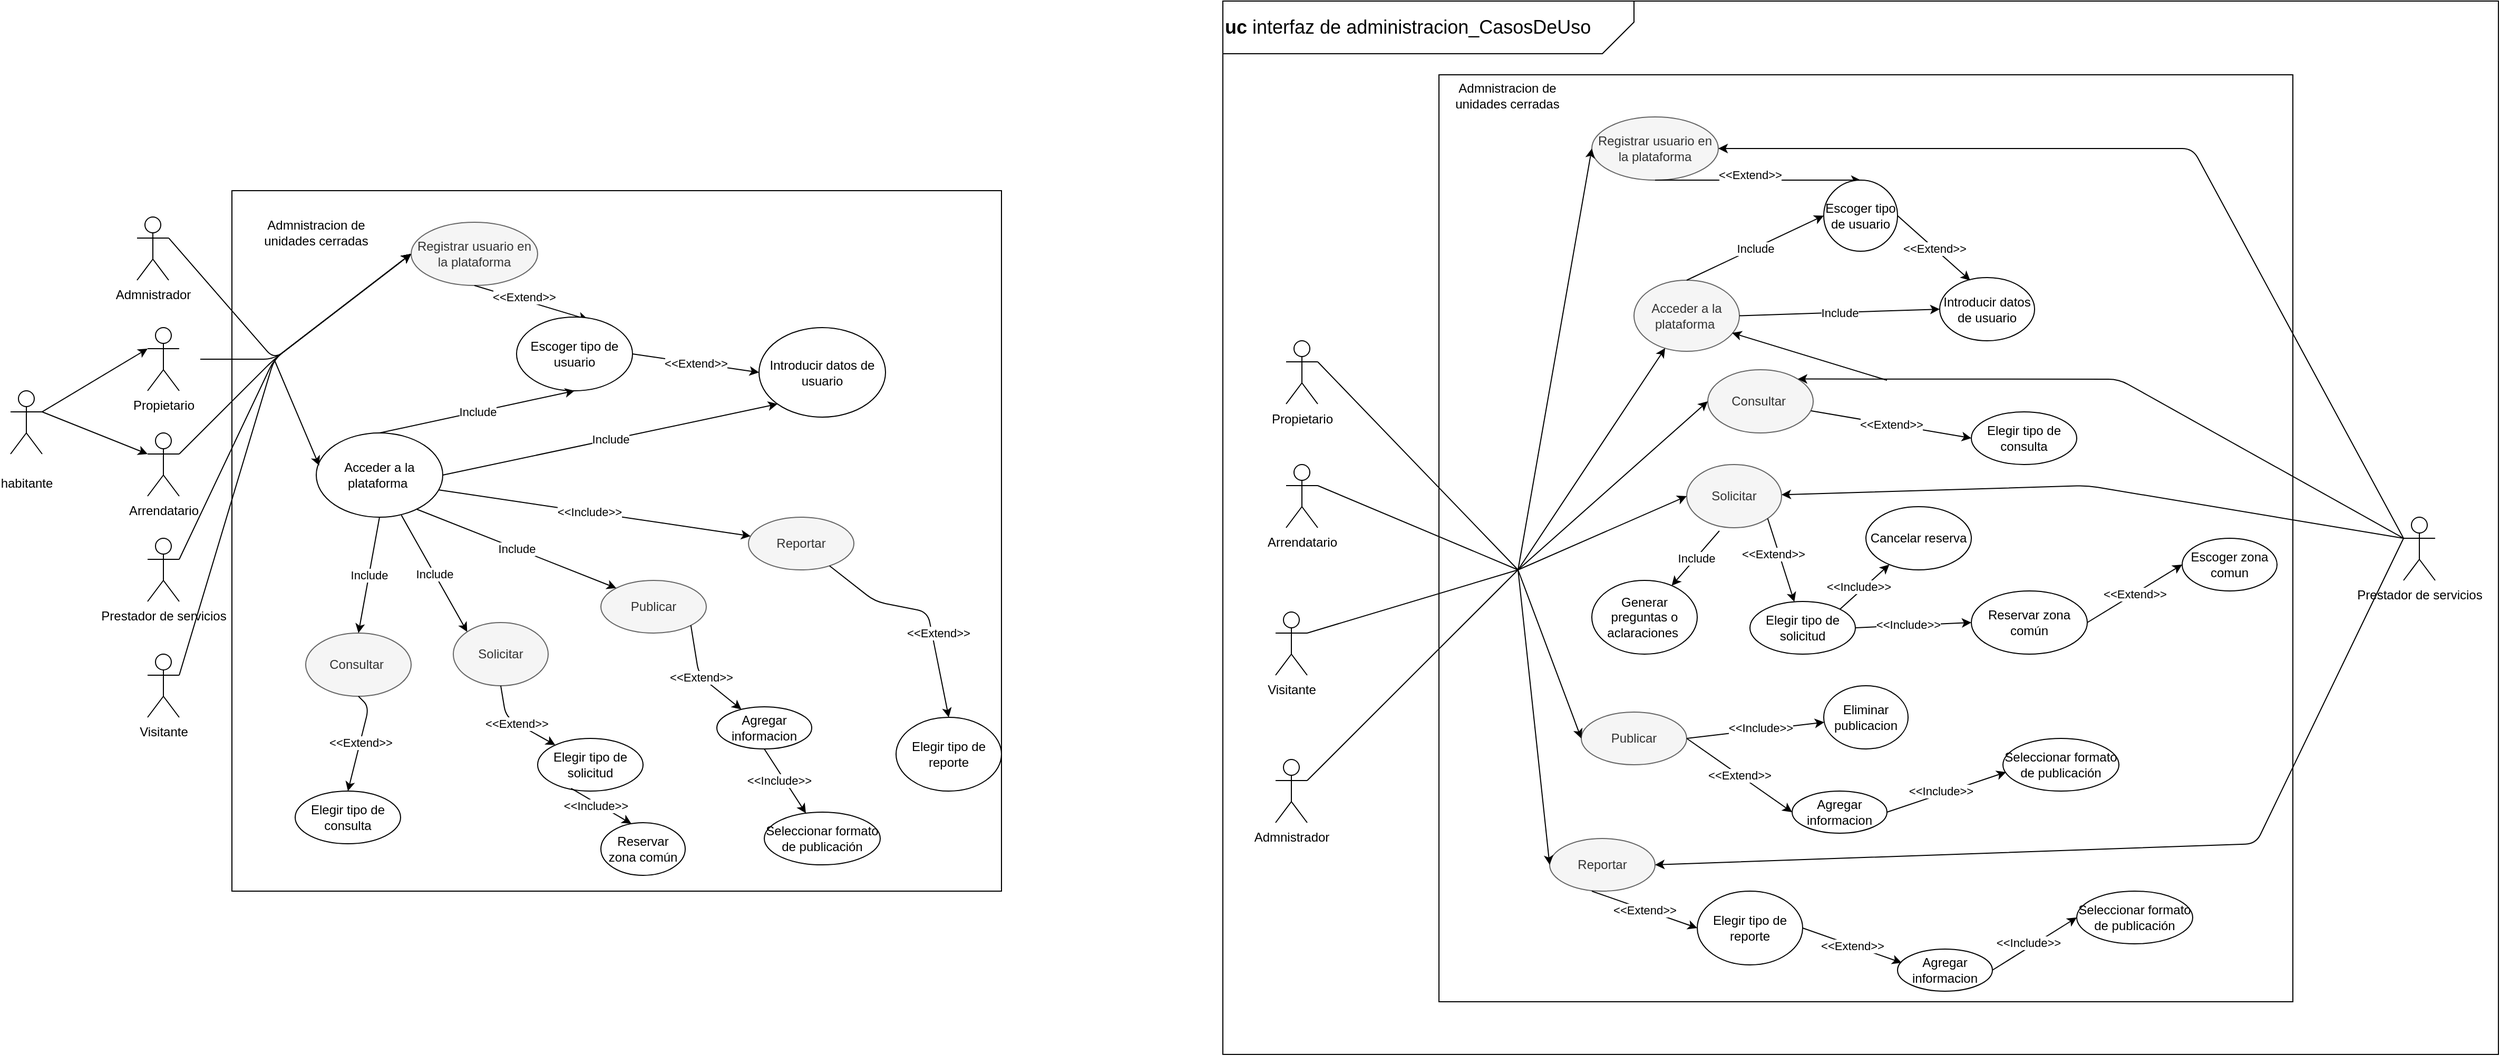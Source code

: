<mxfile version="13.6.6" type="github">
  <diagram id="JqKcGQJoDCqcwupZXbkY" name="Page-1">
    <mxGraphModel dx="2249" dy="1997" grid="1" gridSize="10" guides="1" tooltips="1" connect="1" arrows="1" fold="1" page="1" pageScale="1" pageWidth="827" pageHeight="1169" math="0" shadow="0">
      <root>
        <mxCell id="0" />
        <mxCell id="1" parent="0" />
        <mxCell id="0xDbNC47fGg1-5seRC9q-161" value="" style="rounded=0;whiteSpace=wrap;html=1;" vertex="1" parent="1">
          <mxGeometry x="1130" y="-300" width="1210" height="1000" as="geometry" />
        </mxCell>
        <mxCell id="DWUB2Uf6saMLc5BY2L6b-1" value="Admnistrador" style="shape=umlActor;verticalLabelPosition=bottom;verticalAlign=top;html=1;outlineConnect=0;" parent="1" vertex="1">
          <mxGeometry x="100" y="-95" width="30" height="60" as="geometry" />
        </mxCell>
        <mxCell id="DWUB2Uf6saMLc5BY2L6b-2" value="Propietario" style="shape=umlActor;verticalLabelPosition=bottom;verticalAlign=top;html=1;outlineConnect=0;" parent="1" vertex="1">
          <mxGeometry x="110" y="10" width="30" height="60" as="geometry" />
        </mxCell>
        <mxCell id="DWUB2Uf6saMLc5BY2L6b-3" value="Arrendatario" style="shape=umlActor;verticalLabelPosition=bottom;verticalAlign=top;html=1;outlineConnect=0;" parent="1" vertex="1">
          <mxGeometry x="110" y="110" width="30" height="60" as="geometry" />
        </mxCell>
        <mxCell id="DWUB2Uf6saMLc5BY2L6b-4" value="Prestador de servicios" style="shape=umlActor;verticalLabelPosition=bottom;verticalAlign=top;html=1;outlineConnect=0;" parent="1" vertex="1">
          <mxGeometry x="110" y="210" width="30" height="60" as="geometry" />
        </mxCell>
        <mxCell id="DWUB2Uf6saMLc5BY2L6b-7" value="Visitante" style="shape=umlActor;verticalLabelPosition=bottom;verticalAlign=top;html=1;outlineConnect=0;" parent="1" vertex="1">
          <mxGeometry x="110" y="320" width="30" height="60" as="geometry" />
        </mxCell>
        <mxCell id="DWUB2Uf6saMLc5BY2L6b-8" value="" style="rounded=0;whiteSpace=wrap;html=1;" parent="1" vertex="1">
          <mxGeometry x="190" y="-120" width="730" height="665" as="geometry" />
        </mxCell>
        <mxCell id="DWUB2Uf6saMLc5BY2L6b-9" value="Admnistracion de unidades cerradas" style="text;html=1;strokeColor=none;fillColor=none;align=center;verticalAlign=middle;whiteSpace=wrap;rounded=0;" parent="1" vertex="1">
          <mxGeometry x="200" y="-90" width="140" height="20" as="geometry" />
        </mxCell>
        <mxCell id="DWUB2Uf6saMLc5BY2L6b-14" value="Registrar usuario en la plataforma" style="ellipse;whiteSpace=wrap;html=1;fillColor=#f5f5f5;strokeColor=#666666;fontColor=#333333;" parent="1" vertex="1">
          <mxGeometry x="360" y="-90" width="120" height="60" as="geometry" />
        </mxCell>
        <mxCell id="DWUB2Uf6saMLc5BY2L6b-17" value="" style="endArrow=classic;html=1;exitX=1;exitY=0.333;exitDx=0;exitDy=0;exitPerimeter=0;entryX=0;entryY=0.5;entryDx=0;entryDy=0;" parent="1" source="DWUB2Uf6saMLc5BY2L6b-3" target="DWUB2Uf6saMLc5BY2L6b-14" edge="1">
          <mxGeometry width="50" height="50" relative="1" as="geometry">
            <mxPoint x="500" y="160" as="sourcePoint" />
            <mxPoint x="380" y="30" as="targetPoint" />
            <Array as="points">
              <mxPoint x="230" y="40" />
            </Array>
          </mxGeometry>
        </mxCell>
        <mxCell id="DWUB2Uf6saMLc5BY2L6b-18" value="" style="endArrow=classic;html=1;exitX=1;exitY=0.333;exitDx=0;exitDy=0;exitPerimeter=0;entryX=0;entryY=0.5;entryDx=0;entryDy=0;" parent="1" source="DWUB2Uf6saMLc5BY2L6b-4" target="DWUB2Uf6saMLc5BY2L6b-14" edge="1">
          <mxGeometry width="50" height="50" relative="1" as="geometry">
            <mxPoint x="490" y="190.0" as="sourcePoint" />
            <mxPoint x="400" y="40" as="targetPoint" />
            <Array as="points">
              <mxPoint x="230" y="40" />
            </Array>
          </mxGeometry>
        </mxCell>
        <mxCell id="DWUB2Uf6saMLc5BY2L6b-19" value="" style="endArrow=classic;html=1;exitX=1;exitY=0.333;exitDx=0;exitDy=0;exitPerimeter=0;entryX=0;entryY=0.5;entryDx=0;entryDy=0;" parent="1" source="DWUB2Uf6saMLc5BY2L6b-7" target="DWUB2Uf6saMLc5BY2L6b-14" edge="1">
          <mxGeometry width="50" height="50" relative="1" as="geometry">
            <mxPoint x="500" y="200.0" as="sourcePoint" />
            <mxPoint x="550" y="150.0" as="targetPoint" />
            <Array as="points">
              <mxPoint x="230" y="40" />
            </Array>
          </mxGeometry>
        </mxCell>
        <mxCell id="DWUB2Uf6saMLc5BY2L6b-20" value="" style="endArrow=classic;html=1;exitX=1;exitY=0.333;exitDx=0;exitDy=0;exitPerimeter=0;entryX=0;entryY=0.5;entryDx=0;entryDy=0;" parent="1" source="DWUB2Uf6saMLc5BY2L6b-1" target="DWUB2Uf6saMLc5BY2L6b-14" edge="1">
          <mxGeometry width="50" height="50" relative="1" as="geometry">
            <mxPoint x="510" y="210.0" as="sourcePoint" />
            <mxPoint x="500" y="20" as="targetPoint" />
            <Array as="points">
              <mxPoint x="230" y="40" />
            </Array>
          </mxGeometry>
        </mxCell>
        <mxCell id="DWUB2Uf6saMLc5BY2L6b-21" value="" style="endArrow=classic;html=1;entryX=0;entryY=0.5;entryDx=0;entryDy=0;" parent="1" target="DWUB2Uf6saMLc5BY2L6b-14" edge="1">
          <mxGeometry width="50" height="50" relative="1" as="geometry">
            <mxPoint x="160" y="40" as="sourcePoint" />
            <mxPoint x="180" y="170" as="targetPoint" />
            <Array as="points">
              <mxPoint x="230" y="40" />
            </Array>
          </mxGeometry>
        </mxCell>
        <mxCell id="DWUB2Uf6saMLc5BY2L6b-24" value="Consultar&amp;nbsp;" style="ellipse;whiteSpace=wrap;html=1;fillColor=#f5f5f5;strokeColor=#666666;fontColor=#333333;" parent="1" vertex="1">
          <mxGeometry x="260" y="300" width="100" height="60" as="geometry" />
        </mxCell>
        <mxCell id="DWUB2Uf6saMLc5BY2L6b-25" value="Solicitar" style="ellipse;whiteSpace=wrap;html=1;fillColor=#f5f5f5;strokeColor=#666666;fontColor=#333333;" parent="1" vertex="1">
          <mxGeometry x="400" y="290" width="90" height="60" as="geometry" />
        </mxCell>
        <mxCell id="DWUB2Uf6saMLc5BY2L6b-26" value="&lt;br&gt;habitante" style="shape=umlActor;verticalLabelPosition=bottom;verticalAlign=top;html=1;outlineConnect=0;" parent="1" vertex="1">
          <mxGeometry x="-20" y="70" width="30" height="60" as="geometry" />
        </mxCell>
        <mxCell id="DWUB2Uf6saMLc5BY2L6b-27" value="" style="endArrow=classic;html=1;exitX=1;exitY=0.333;exitDx=0;exitDy=0;exitPerimeter=0;entryX=0;entryY=0.333;entryDx=0;entryDy=0;entryPerimeter=0;" parent="1" source="DWUB2Uf6saMLc5BY2L6b-26" target="DWUB2Uf6saMLc5BY2L6b-2" edge="1">
          <mxGeometry width="50" height="50" relative="1" as="geometry">
            <mxPoint x="450" y="350" as="sourcePoint" />
            <mxPoint x="500" y="300" as="targetPoint" />
          </mxGeometry>
        </mxCell>
        <mxCell id="DWUB2Uf6saMLc5BY2L6b-28" value="" style="endArrow=classic;html=1;exitX=1;exitY=0.333;exitDx=0;exitDy=0;exitPerimeter=0;entryX=0;entryY=0.333;entryDx=0;entryDy=0;entryPerimeter=0;" parent="1" source="DWUB2Uf6saMLc5BY2L6b-26" target="DWUB2Uf6saMLc5BY2L6b-3" edge="1">
          <mxGeometry width="50" height="50" relative="1" as="geometry">
            <mxPoint x="450" y="350" as="sourcePoint" />
            <mxPoint x="500" y="300" as="targetPoint" />
          </mxGeometry>
        </mxCell>
        <mxCell id="DWUB2Uf6saMLc5BY2L6b-29" value="" style="endArrow=classic;html=1;exitX=0.5;exitY=1;exitDx=0;exitDy=0;entryX=0.617;entryY=0.034;entryDx=0;entryDy=0;entryPerimeter=0;" parent="1" source="DWUB2Uf6saMLc5BY2L6b-14" target="DWUB2Uf6saMLc5BY2L6b-31" edge="1">
          <mxGeometry relative="1" as="geometry">
            <mxPoint x="400.004" y="40.453" as="sourcePoint" />
            <mxPoint x="368" y="90" as="targetPoint" />
            <Array as="points" />
          </mxGeometry>
        </mxCell>
        <mxCell id="DWUB2Uf6saMLc5BY2L6b-30" value="&amp;lt;&amp;lt;Extend&amp;gt;&amp;gt;" style="edgeLabel;resizable=0;html=1;align=center;verticalAlign=middle;" parent="DWUB2Uf6saMLc5BY2L6b-29" connectable="0" vertex="1">
          <mxGeometry relative="1" as="geometry">
            <mxPoint x="-7.49" y="-5.7" as="offset" />
          </mxGeometry>
        </mxCell>
        <mxCell id="DWUB2Uf6saMLc5BY2L6b-31" value="Escoger tipo de usuario" style="ellipse;whiteSpace=wrap;html=1;" parent="1" vertex="1">
          <mxGeometry x="460" width="110" height="70" as="geometry" />
        </mxCell>
        <mxCell id="DWUB2Uf6saMLc5BY2L6b-32" value="Introducir datos de usuario" style="ellipse;whiteSpace=wrap;html=1;" parent="1" vertex="1">
          <mxGeometry x="690" y="10" width="120" height="85" as="geometry" />
        </mxCell>
        <mxCell id="DWUB2Uf6saMLc5BY2L6b-33" value="" style="endArrow=classic;html=1;exitX=1;exitY=0.5;exitDx=0;exitDy=0;entryX=0;entryY=0.5;entryDx=0;entryDy=0;" parent="1" source="DWUB2Uf6saMLc5BY2L6b-31" target="DWUB2Uf6saMLc5BY2L6b-32" edge="1">
          <mxGeometry relative="1" as="geometry">
            <mxPoint x="300" y="170" as="sourcePoint" />
            <mxPoint x="400" y="170" as="targetPoint" />
            <Array as="points" />
          </mxGeometry>
        </mxCell>
        <mxCell id="DWUB2Uf6saMLc5BY2L6b-34" value="&amp;lt;&amp;lt;Extend&amp;gt;&amp;gt;" style="edgeLabel;resizable=0;html=1;align=center;verticalAlign=middle;" parent="DWUB2Uf6saMLc5BY2L6b-33" connectable="0" vertex="1">
          <mxGeometry relative="1" as="geometry" />
        </mxCell>
        <mxCell id="DWUB2Uf6saMLc5BY2L6b-35" value="Acceder a la plataforma&amp;nbsp;" style="ellipse;whiteSpace=wrap;html=1;" parent="1" vertex="1">
          <mxGeometry x="270" y="110" width="120" height="80" as="geometry" />
        </mxCell>
        <mxCell id="DWUB2Uf6saMLc5BY2L6b-36" value="" style="endArrow=classic;html=1;exitX=1;exitY=0.5;exitDx=0;exitDy=0;entryX=0;entryY=1;entryDx=0;entryDy=0;" parent="1" source="DWUB2Uf6saMLc5BY2L6b-35" target="DWUB2Uf6saMLc5BY2L6b-32" edge="1">
          <mxGeometry relative="1" as="geometry">
            <mxPoint x="410.0" y="183.75" as="sourcePoint" />
            <mxPoint x="510.0" y="186.25" as="targetPoint" />
          </mxGeometry>
        </mxCell>
        <mxCell id="DWUB2Uf6saMLc5BY2L6b-37" value="Include" style="edgeLabel;resizable=0;html=1;align=center;verticalAlign=middle;" parent="DWUB2Uf6saMLc5BY2L6b-36" connectable="0" vertex="1">
          <mxGeometry relative="1" as="geometry" />
        </mxCell>
        <mxCell id="DWUB2Uf6saMLc5BY2L6b-38" value="Publicar" style="ellipse;whiteSpace=wrap;html=1;fillColor=#f5f5f5;strokeColor=#666666;fontColor=#333333;" parent="1" vertex="1">
          <mxGeometry x="540" y="250" width="100" height="50" as="geometry" />
        </mxCell>
        <mxCell id="DWUB2Uf6saMLc5BY2L6b-39" value="" style="endArrow=classic;html=1;entryX=0.023;entryY=0.387;entryDx=0;entryDy=0;entryPerimeter=0;" parent="1" target="DWUB2Uf6saMLc5BY2L6b-35" edge="1">
          <mxGeometry width="50" height="50" relative="1" as="geometry">
            <mxPoint x="230" y="40" as="sourcePoint" />
            <mxPoint x="440" y="190" as="targetPoint" />
          </mxGeometry>
        </mxCell>
        <mxCell id="DWUB2Uf6saMLc5BY2L6b-40" value="" style="endArrow=classic;html=1;exitX=0.5;exitY=1;exitDx=0;exitDy=0;entryX=0.5;entryY=0;entryDx=0;entryDy=0;" parent="1" source="DWUB2Uf6saMLc5BY2L6b-35" target="DWUB2Uf6saMLc5BY2L6b-24" edge="1">
          <mxGeometry relative="1" as="geometry">
            <mxPoint x="420.0" y="193.75" as="sourcePoint" />
            <mxPoint x="544.426" y="145.811" as="targetPoint" />
          </mxGeometry>
        </mxCell>
        <mxCell id="DWUB2Uf6saMLc5BY2L6b-41" value="Include" style="edgeLabel;resizable=0;html=1;align=center;verticalAlign=middle;" parent="DWUB2Uf6saMLc5BY2L6b-40" connectable="0" vertex="1">
          <mxGeometry relative="1" as="geometry" />
        </mxCell>
        <mxCell id="DWUB2Uf6saMLc5BY2L6b-43" value="" style="endArrow=classic;html=1;entryX=0;entryY=0;entryDx=0;entryDy=0;exitX=0.673;exitY=0.977;exitDx=0;exitDy=0;exitPerimeter=0;" parent="1" source="DWUB2Uf6saMLc5BY2L6b-35" target="DWUB2Uf6saMLc5BY2L6b-25" edge="1">
          <mxGeometry relative="1" as="geometry">
            <mxPoint x="360" y="210" as="sourcePoint" />
            <mxPoint x="544.426" y="145.811" as="targetPoint" />
          </mxGeometry>
        </mxCell>
        <mxCell id="DWUB2Uf6saMLc5BY2L6b-44" value="Include" style="edgeLabel;resizable=0;html=1;align=center;verticalAlign=middle;" parent="DWUB2Uf6saMLc5BY2L6b-43" connectable="0" vertex="1">
          <mxGeometry relative="1" as="geometry" />
        </mxCell>
        <mxCell id="DWUB2Uf6saMLc5BY2L6b-45" value="" style="endArrow=classic;html=1;exitX=0.796;exitY=0.906;exitDx=0;exitDy=0;entryX=0;entryY=0;entryDx=0;entryDy=0;exitPerimeter=0;" parent="1" source="DWUB2Uf6saMLc5BY2L6b-35" target="DWUB2Uf6saMLc5BY2L6b-38" edge="1">
          <mxGeometry relative="1" as="geometry">
            <mxPoint x="430.0" y="203.75" as="sourcePoint" />
            <mxPoint x="554.426" y="155.811" as="targetPoint" />
          </mxGeometry>
        </mxCell>
        <mxCell id="DWUB2Uf6saMLc5BY2L6b-46" value="Include" style="edgeLabel;resizable=0;html=1;align=center;verticalAlign=middle;" parent="DWUB2Uf6saMLc5BY2L6b-45" connectable="0" vertex="1">
          <mxGeometry relative="1" as="geometry" />
        </mxCell>
        <mxCell id="DWUB2Uf6saMLc5BY2L6b-47" value="Elegir tipo de consulta" style="ellipse;whiteSpace=wrap;html=1;" parent="1" vertex="1">
          <mxGeometry x="250" y="450" width="100" height="50" as="geometry" />
        </mxCell>
        <mxCell id="DWUB2Uf6saMLc5BY2L6b-48" value="" style="endArrow=classic;html=1;exitX=0.5;exitY=1;exitDx=0;exitDy=0;entryX=0.5;entryY=0;entryDx=0;entryDy=0;" parent="1" source="DWUB2Uf6saMLc5BY2L6b-24" target="DWUB2Uf6saMLc5BY2L6b-47" edge="1">
          <mxGeometry relative="1" as="geometry">
            <mxPoint x="410.0" y="125.0" as="sourcePoint" />
            <mxPoint x="530.0" y="130.0" as="targetPoint" />
            <Array as="points">
              <mxPoint x="320" y="370" />
            </Array>
          </mxGeometry>
        </mxCell>
        <mxCell id="DWUB2Uf6saMLc5BY2L6b-49" value="&amp;lt;&amp;lt;Extend&amp;gt;&amp;gt;" style="edgeLabel;resizable=0;html=1;align=center;verticalAlign=middle;" parent="DWUB2Uf6saMLc5BY2L6b-48" connectable="0" vertex="1">
          <mxGeometry relative="1" as="geometry" />
        </mxCell>
        <mxCell id="DWUB2Uf6saMLc5BY2L6b-50" value="" style="endArrow=classic;html=1;exitX=0.5;exitY=1;exitDx=0;exitDy=0;" parent="1" source="DWUB2Uf6saMLc5BY2L6b-25" target="DWUB2Uf6saMLc5BY2L6b-52" edge="1">
          <mxGeometry relative="1" as="geometry">
            <mxPoint x="330" y="360.0" as="sourcePoint" />
            <mxPoint x="313" y="411" as="targetPoint" />
            <Array as="points">
              <mxPoint x="450" y="380" />
            </Array>
          </mxGeometry>
        </mxCell>
        <mxCell id="DWUB2Uf6saMLc5BY2L6b-51" value="&amp;lt;&amp;lt;Extend&amp;gt;&amp;gt;" style="edgeLabel;resizable=0;html=1;align=center;verticalAlign=middle;" parent="DWUB2Uf6saMLc5BY2L6b-50" connectable="0" vertex="1">
          <mxGeometry relative="1" as="geometry" />
        </mxCell>
        <mxCell id="DWUB2Uf6saMLc5BY2L6b-52" value="&lt;span&gt;Elegir tipo de solicitud&lt;/span&gt;" style="ellipse;whiteSpace=wrap;html=1;" parent="1" vertex="1">
          <mxGeometry x="480" y="400" width="100" height="50" as="geometry" />
        </mxCell>
        <mxCell id="DWUB2Uf6saMLc5BY2L6b-53" value="" style="endArrow=classic;html=1;exitX=1;exitY=1;exitDx=0;exitDy=0;" parent="1" source="DWUB2Uf6saMLc5BY2L6b-38" target="DWUB2Uf6saMLc5BY2L6b-55" edge="1">
          <mxGeometry relative="1" as="geometry">
            <mxPoint x="470" y="360.0" as="sourcePoint" />
            <mxPoint x="453.713" y="430.069" as="targetPoint" />
            <Array as="points">
              <mxPoint x="633" y="340" />
            </Array>
          </mxGeometry>
        </mxCell>
        <mxCell id="DWUB2Uf6saMLc5BY2L6b-54" value="&amp;lt;&amp;lt;Extend&amp;gt;&amp;gt;" style="edgeLabel;resizable=0;html=1;align=center;verticalAlign=middle;" parent="DWUB2Uf6saMLc5BY2L6b-53" connectable="0" vertex="1">
          <mxGeometry relative="1" as="geometry" />
        </mxCell>
        <mxCell id="DWUB2Uf6saMLc5BY2L6b-55" value="Agregar informacion" style="ellipse;whiteSpace=wrap;html=1;" parent="1" vertex="1">
          <mxGeometry x="650" y="370" width="90" height="40" as="geometry" />
        </mxCell>
        <mxCell id="DWUB2Uf6saMLc5BY2L6b-56" value="" style="endArrow=classic;html=1;exitX=0.5;exitY=1;exitDx=0;exitDy=0;" parent="1" source="DWUB2Uf6saMLc5BY2L6b-55" target="DWUB2Uf6saMLc5BY2L6b-58" edge="1">
          <mxGeometry relative="1" as="geometry">
            <mxPoint x="397.56" y="215.3" as="sourcePoint" />
            <mxPoint x="610" y="510" as="targetPoint" />
          </mxGeometry>
        </mxCell>
        <mxCell id="DWUB2Uf6saMLc5BY2L6b-57" value="&amp;lt;&amp;lt;Include&amp;gt;&amp;gt;" style="edgeLabel;resizable=0;html=1;align=center;verticalAlign=middle;" parent="DWUB2Uf6saMLc5BY2L6b-56" connectable="0" vertex="1">
          <mxGeometry relative="1" as="geometry">
            <mxPoint x="-5.64" y="-0.88" as="offset" />
          </mxGeometry>
        </mxCell>
        <mxCell id="DWUB2Uf6saMLc5BY2L6b-58" value="Seleccionar formato de publicación" style="ellipse;whiteSpace=wrap;html=1;" parent="1" vertex="1">
          <mxGeometry x="695" y="470" width="110" height="50" as="geometry" />
        </mxCell>
        <mxCell id="DWUB2Uf6saMLc5BY2L6b-61" value="Consultar&amp;nbsp;" style="ellipse;whiteSpace=wrap;html=1;fillColor=#f5f5f5;strokeColor=#666666;fontColor=#333333;" parent="1" vertex="1">
          <mxGeometry x="1620" y="230" width="86" height="50" as="geometry" />
        </mxCell>
        <mxCell id="DWUB2Uf6saMLc5BY2L6b-63" value="Solicitar" style="ellipse;whiteSpace=wrap;html=1;fillColor=#f5f5f5;strokeColor=#666666;fontColor=#333333;" parent="1" vertex="1">
          <mxGeometry x="1620" y="300" width="86" height="50" as="geometry" />
        </mxCell>
        <mxCell id="DWUB2Uf6saMLc5BY2L6b-68" value="" style="endArrow=classic;html=1;exitX=0.5;exitY=0;exitDx=0;exitDy=0;entryX=0.5;entryY=1;entryDx=0;entryDy=0;" parent="1" source="DWUB2Uf6saMLc5BY2L6b-35" target="DWUB2Uf6saMLc5BY2L6b-31" edge="1">
          <mxGeometry relative="1" as="geometry">
            <mxPoint x="380" y="195" as="sourcePoint" />
            <mxPoint x="544.738" y="145.952" as="targetPoint" />
          </mxGeometry>
        </mxCell>
        <mxCell id="DWUB2Uf6saMLc5BY2L6b-69" value="Include" style="edgeLabel;resizable=0;html=1;align=center;verticalAlign=middle;" parent="DWUB2Uf6saMLc5BY2L6b-68" connectable="0" vertex="1">
          <mxGeometry relative="1" as="geometry" />
        </mxCell>
        <mxCell id="DWUB2Uf6saMLc5BY2L6b-74" value="Reservar zona común" style="ellipse;whiteSpace=wrap;html=1;" parent="1" vertex="1">
          <mxGeometry x="540" y="480" width="80" height="50" as="geometry" />
        </mxCell>
        <mxCell id="DWUB2Uf6saMLc5BY2L6b-75" value="" style="endArrow=classic;html=1;exitX=0.318;exitY=0.949;exitDx=0;exitDy=0;exitPerimeter=0;entryX=0.362;entryY=0.02;entryDx=0;entryDy=0;entryPerimeter=0;" parent="1" source="DWUB2Uf6saMLc5BY2L6b-52" target="DWUB2Uf6saMLc5BY2L6b-74" edge="1">
          <mxGeometry relative="1" as="geometry">
            <mxPoint x="635" y="380" as="sourcePoint" />
            <mxPoint x="664.636" y="450.448" as="targetPoint" />
          </mxGeometry>
        </mxCell>
        <mxCell id="DWUB2Uf6saMLc5BY2L6b-76" value="&amp;lt;&amp;lt;Include&amp;gt;&amp;gt;" style="edgeLabel;resizable=0;html=1;align=center;verticalAlign=middle;" parent="DWUB2Uf6saMLc5BY2L6b-75" connectable="0" vertex="1">
          <mxGeometry relative="1" as="geometry">
            <mxPoint x="-5.64" y="-0.88" as="offset" />
          </mxGeometry>
        </mxCell>
        <mxCell id="DWUB2Uf6saMLc5BY2L6b-77" value="Reportar" style="ellipse;whiteSpace=wrap;html=1;fillColor=#f5f5f5;strokeColor=#666666;fontColor=#333333;" parent="1" vertex="1">
          <mxGeometry x="680" y="190" width="100" height="50" as="geometry" />
        </mxCell>
        <mxCell id="DWUB2Uf6saMLc5BY2L6b-78" value="" style="endArrow=classic;html=1;exitX=0.971;exitY=0.677;exitDx=0;exitDy=0;exitPerimeter=0;" parent="1" source="DWUB2Uf6saMLc5BY2L6b-35" target="DWUB2Uf6saMLc5BY2L6b-77" edge="1">
          <mxGeometry relative="1" as="geometry">
            <mxPoint x="461.8" y="467.45" as="sourcePoint" />
            <mxPoint x="438.96" y="521.0" as="targetPoint" />
          </mxGeometry>
        </mxCell>
        <mxCell id="DWUB2Uf6saMLc5BY2L6b-79" value="&amp;lt;&amp;lt;Include&amp;gt;&amp;gt;" style="edgeLabel;resizable=0;html=1;align=center;verticalAlign=middle;" parent="DWUB2Uf6saMLc5BY2L6b-78" connectable="0" vertex="1">
          <mxGeometry relative="1" as="geometry">
            <mxPoint x="-5.64" y="-0.88" as="offset" />
          </mxGeometry>
        </mxCell>
        <mxCell id="DWUB2Uf6saMLc5BY2L6b-81" value="" style="endArrow=classic;html=1;entryX=0.5;entryY=0;entryDx=0;entryDy=0;" parent="1" source="DWUB2Uf6saMLc5BY2L6b-77" target="DWUB2Uf6saMLc5BY2L6b-83" edge="1">
          <mxGeometry relative="1" as="geometry">
            <mxPoint x="320" y="370" as="sourcePoint" />
            <mxPoint x="310" y="460" as="targetPoint" />
            <Array as="points">
              <mxPoint x="800" y="270" />
              <mxPoint x="850" y="280" />
            </Array>
          </mxGeometry>
        </mxCell>
        <mxCell id="DWUB2Uf6saMLc5BY2L6b-82" value="&amp;lt;&amp;lt;Extend&amp;gt;&amp;gt;" style="edgeLabel;resizable=0;html=1;align=center;verticalAlign=middle;" parent="DWUB2Uf6saMLc5BY2L6b-81" connectable="0" vertex="1">
          <mxGeometry relative="1" as="geometry">
            <mxPoint x="11.84" y="20.37" as="offset" />
          </mxGeometry>
        </mxCell>
        <mxCell id="DWUB2Uf6saMLc5BY2L6b-83" value="Elegir tipo de reporte" style="ellipse;whiteSpace=wrap;html=1;" parent="1" vertex="1">
          <mxGeometry x="820" y="380" width="100" height="70" as="geometry" />
        </mxCell>
        <mxCell id="0xDbNC47fGg1-5seRC9q-13" value="Admnistrador" style="shape=umlActor;verticalLabelPosition=bottom;verticalAlign=top;html=1;outlineConnect=0;" vertex="1" parent="1">
          <mxGeometry x="1180" y="420" width="30" height="60" as="geometry" />
        </mxCell>
        <mxCell id="0xDbNC47fGg1-5seRC9q-14" value="Propietario" style="shape=umlActor;verticalLabelPosition=bottom;verticalAlign=top;html=1;outlineConnect=0;" vertex="1" parent="1">
          <mxGeometry x="1190" y="22.5" width="30" height="60" as="geometry" />
        </mxCell>
        <mxCell id="0xDbNC47fGg1-5seRC9q-15" value="Arrendatario" style="shape=umlActor;verticalLabelPosition=bottom;verticalAlign=top;html=1;outlineConnect=0;" vertex="1" parent="1">
          <mxGeometry x="1190" y="140" width="30" height="60" as="geometry" />
        </mxCell>
        <mxCell id="0xDbNC47fGg1-5seRC9q-16" value="Prestador de servicios" style="shape=umlActor;verticalLabelPosition=bottom;verticalAlign=top;html=1;outlineConnect=0;" vertex="1" parent="1">
          <mxGeometry x="2250" y="190" width="30" height="60" as="geometry" />
        </mxCell>
        <mxCell id="0xDbNC47fGg1-5seRC9q-17" value="Visitante" style="shape=umlActor;verticalLabelPosition=bottom;verticalAlign=top;html=1;outlineConnect=0;" vertex="1" parent="1">
          <mxGeometry x="1180" y="280" width="30" height="60" as="geometry" />
        </mxCell>
        <mxCell id="0xDbNC47fGg1-5seRC9q-18" value="" style="rounded=0;whiteSpace=wrap;html=1;" vertex="1" parent="1">
          <mxGeometry x="1335" y="-230" width="810" height="880" as="geometry" />
        </mxCell>
        <mxCell id="0xDbNC47fGg1-5seRC9q-19" value="Admnistracion de unidades cerradas" style="text;html=1;strokeColor=none;fillColor=none;align=center;verticalAlign=middle;whiteSpace=wrap;rounded=0;" vertex="1" parent="1">
          <mxGeometry x="1330" y="-220" width="140" height="20" as="geometry" />
        </mxCell>
        <mxCell id="0xDbNC47fGg1-5seRC9q-20" value="Registrar usuario en la plataforma" style="ellipse;whiteSpace=wrap;html=1;fillColor=#f5f5f5;strokeColor=#666666;fontColor=#333333;" vertex="1" parent="1">
          <mxGeometry x="1480" y="-190" width="120" height="60" as="geometry" />
        </mxCell>
        <mxCell id="0xDbNC47fGg1-5seRC9q-26" value="Consultar&amp;nbsp;" style="ellipse;whiteSpace=wrap;html=1;fillColor=#f5f5f5;strokeColor=#666666;fontColor=#333333;" vertex="1" parent="1">
          <mxGeometry x="1590" y="50" width="100" height="60" as="geometry" />
        </mxCell>
        <mxCell id="0xDbNC47fGg1-5seRC9q-27" value="Solicitar" style="ellipse;whiteSpace=wrap;html=1;fillColor=#f5f5f5;strokeColor=#666666;fontColor=#333333;" vertex="1" parent="1">
          <mxGeometry x="1570" y="140" width="90" height="60" as="geometry" />
        </mxCell>
        <mxCell id="0xDbNC47fGg1-5seRC9q-31" value="" style="endArrow=classic;html=1;exitX=0.5;exitY=1;exitDx=0;exitDy=0;entryX=0.5;entryY=0;entryDx=0;entryDy=0;" edge="1" parent="1" source="0xDbNC47fGg1-5seRC9q-20" target="0xDbNC47fGg1-5seRC9q-33">
          <mxGeometry relative="1" as="geometry">
            <mxPoint x="1590.004" y="42.953" as="sourcePoint" />
            <mxPoint x="1558" y="92.5" as="targetPoint" />
            <Array as="points" />
          </mxGeometry>
        </mxCell>
        <mxCell id="0xDbNC47fGg1-5seRC9q-32" value="&amp;lt;&amp;lt;Extend&amp;gt;&amp;gt;" style="edgeLabel;resizable=0;html=1;align=center;verticalAlign=middle;" connectable="0" vertex="1" parent="0xDbNC47fGg1-5seRC9q-31">
          <mxGeometry relative="1" as="geometry">
            <mxPoint x="-7.49" y="-5.7" as="offset" />
          </mxGeometry>
        </mxCell>
        <mxCell id="0xDbNC47fGg1-5seRC9q-33" value="Escoger tipo de usuario" style="ellipse;whiteSpace=wrap;html=1;" vertex="1" parent="1">
          <mxGeometry x="1700" y="-130" width="70" height="67.5" as="geometry" />
        </mxCell>
        <mxCell id="0xDbNC47fGg1-5seRC9q-34" value="Introducir datos de usuario" style="ellipse;whiteSpace=wrap;html=1;" vertex="1" parent="1">
          <mxGeometry x="1810" y="-37.5" width="90" height="60" as="geometry" />
        </mxCell>
        <mxCell id="0xDbNC47fGg1-5seRC9q-35" value="" style="endArrow=classic;html=1;exitX=1;exitY=0.5;exitDx=0;exitDy=0;entryX=0.322;entryY=0.046;entryDx=0;entryDy=0;entryPerimeter=0;" edge="1" parent="1" source="0xDbNC47fGg1-5seRC9q-33" target="0xDbNC47fGg1-5seRC9q-34">
          <mxGeometry relative="1" as="geometry">
            <mxPoint x="1490" y="172.5" as="sourcePoint" />
            <mxPoint x="1590" y="172.5" as="targetPoint" />
            <Array as="points" />
          </mxGeometry>
        </mxCell>
        <mxCell id="0xDbNC47fGg1-5seRC9q-36" value="&amp;lt;&amp;lt;Extend&amp;gt;&amp;gt;" style="edgeLabel;resizable=0;html=1;align=center;verticalAlign=middle;" connectable="0" vertex="1" parent="0xDbNC47fGg1-5seRC9q-35">
          <mxGeometry relative="1" as="geometry" />
        </mxCell>
        <mxCell id="0xDbNC47fGg1-5seRC9q-37" value="Acceder a la plataforma&amp;nbsp;" style="ellipse;whiteSpace=wrap;html=1;fillColor=#f5f5f5;strokeColor=#666666;fontColor=#333333;" vertex="1" parent="1">
          <mxGeometry x="1520" y="-35" width="100" height="67.5" as="geometry" />
        </mxCell>
        <mxCell id="0xDbNC47fGg1-5seRC9q-40" value="Publicar" style="ellipse;whiteSpace=wrap;html=1;fillColor=#f5f5f5;strokeColor=#666666;fontColor=#333333;" vertex="1" parent="1">
          <mxGeometry x="1470" y="375" width="100" height="50" as="geometry" />
        </mxCell>
        <mxCell id="0xDbNC47fGg1-5seRC9q-60" value="" style="endArrow=classic;html=1;exitX=0.5;exitY=0;exitDx=0;exitDy=0;entryX=0;entryY=0.5;entryDx=0;entryDy=0;" edge="1" parent="1" source="0xDbNC47fGg1-5seRC9q-37" target="0xDbNC47fGg1-5seRC9q-33">
          <mxGeometry relative="1" as="geometry">
            <mxPoint x="1570" y="197.5" as="sourcePoint" />
            <mxPoint x="1734.738" y="148.452" as="targetPoint" />
          </mxGeometry>
        </mxCell>
        <mxCell id="0xDbNC47fGg1-5seRC9q-61" value="Include" style="edgeLabel;resizable=0;html=1;align=center;verticalAlign=middle;" connectable="0" vertex="1" parent="0xDbNC47fGg1-5seRC9q-60">
          <mxGeometry relative="1" as="geometry" />
        </mxCell>
        <mxCell id="0xDbNC47fGg1-5seRC9q-65" value="Reportar" style="ellipse;whiteSpace=wrap;html=1;fillColor=#f5f5f5;strokeColor=#666666;fontColor=#333333;" vertex="1" parent="1">
          <mxGeometry x="1440" y="495" width="100" height="50" as="geometry" />
        </mxCell>
        <mxCell id="0xDbNC47fGg1-5seRC9q-77" value="" style="endArrow=none;html=1;exitX=1;exitY=0.333;exitDx=0;exitDy=0;exitPerimeter=0;" edge="1" parent="1" source="0xDbNC47fGg1-5seRC9q-14">
          <mxGeometry width="50" height="50" relative="1" as="geometry">
            <mxPoint x="1600" y="250" as="sourcePoint" />
            <mxPoint x="1410" y="240" as="targetPoint" />
          </mxGeometry>
        </mxCell>
        <mxCell id="0xDbNC47fGg1-5seRC9q-78" value="" style="endArrow=none;html=1;exitX=1;exitY=0.333;exitDx=0;exitDy=0;exitPerimeter=0;" edge="1" parent="1" source="0xDbNC47fGg1-5seRC9q-15">
          <mxGeometry width="50" height="50" relative="1" as="geometry">
            <mxPoint x="1600" y="250" as="sourcePoint" />
            <mxPoint x="1410" y="240" as="targetPoint" />
          </mxGeometry>
        </mxCell>
        <mxCell id="0xDbNC47fGg1-5seRC9q-79" value="" style="endArrow=none;html=1;exitX=1;exitY=0.333;exitDx=0;exitDy=0;exitPerimeter=0;" edge="1" parent="1" source="0xDbNC47fGg1-5seRC9q-17">
          <mxGeometry width="50" height="50" relative="1" as="geometry">
            <mxPoint x="1600" y="250" as="sourcePoint" />
            <mxPoint x="1410" y="240" as="targetPoint" />
            <Array as="points" />
          </mxGeometry>
        </mxCell>
        <mxCell id="0xDbNC47fGg1-5seRC9q-80" value="" style="endArrow=classic;html=1;entryX=0;entryY=0.5;entryDx=0;entryDy=0;" edge="1" parent="1" target="0xDbNC47fGg1-5seRC9q-20">
          <mxGeometry width="50" height="50" relative="1" as="geometry">
            <mxPoint x="1410" y="240" as="sourcePoint" />
            <mxPoint x="1650" y="200" as="targetPoint" />
          </mxGeometry>
        </mxCell>
        <mxCell id="0xDbNC47fGg1-5seRC9q-81" value="" style="endArrow=classic;html=1;" edge="1" parent="1" target="0xDbNC47fGg1-5seRC9q-37">
          <mxGeometry width="50" height="50" relative="1" as="geometry">
            <mxPoint x="1410" y="240" as="sourcePoint" />
            <mxPoint x="1720" y="50" as="targetPoint" />
          </mxGeometry>
        </mxCell>
        <mxCell id="0xDbNC47fGg1-5seRC9q-98" value="" style="endArrow=classic;html=1;entryX=0;entryY=0.5;entryDx=0;entryDy=0;" edge="1" parent="1" target="0xDbNC47fGg1-5seRC9q-26">
          <mxGeometry width="50" height="50" relative="1" as="geometry">
            <mxPoint x="1410" y="240" as="sourcePoint" />
            <mxPoint x="1760" y="130" as="targetPoint" />
          </mxGeometry>
        </mxCell>
        <mxCell id="0xDbNC47fGg1-5seRC9q-99" value="" style="endArrow=classic;html=1;entryX=0;entryY=0.5;entryDx=0;entryDy=0;" edge="1" parent="1" target="0xDbNC47fGg1-5seRC9q-27">
          <mxGeometry width="50" height="50" relative="1" as="geometry">
            <mxPoint x="1410" y="240" as="sourcePoint" />
            <mxPoint x="1760" y="270" as="targetPoint" />
          </mxGeometry>
        </mxCell>
        <mxCell id="0xDbNC47fGg1-5seRC9q-100" value="" style="endArrow=classic;html=1;entryX=0;entryY=0.5;entryDx=0;entryDy=0;" edge="1" parent="1" target="0xDbNC47fGg1-5seRC9q-40">
          <mxGeometry width="50" height="50" relative="1" as="geometry">
            <mxPoint x="1410" y="240" as="sourcePoint" />
            <mxPoint x="1760" y="270" as="targetPoint" />
          </mxGeometry>
        </mxCell>
        <mxCell id="0xDbNC47fGg1-5seRC9q-101" value="" style="endArrow=classic;html=1;entryX=0;entryY=0.5;entryDx=0;entryDy=0;" edge="1" parent="1" target="0xDbNC47fGg1-5seRC9q-65">
          <mxGeometry width="50" height="50" relative="1" as="geometry">
            <mxPoint x="1410" y="240" as="sourcePoint" />
            <mxPoint x="1760" y="270" as="targetPoint" />
          </mxGeometry>
        </mxCell>
        <mxCell id="0xDbNC47fGg1-5seRC9q-102" value="" style="endArrow=classic;html=1;exitX=1;exitY=0.5;exitDx=0;exitDy=0;entryX=0;entryY=0.5;entryDx=0;entryDy=0;" edge="1" parent="1" source="0xDbNC47fGg1-5seRC9q-37" target="0xDbNC47fGg1-5seRC9q-34">
          <mxGeometry relative="1" as="geometry">
            <mxPoint x="340" y="120" as="sourcePoint" />
            <mxPoint x="525" y="80" as="targetPoint" />
          </mxGeometry>
        </mxCell>
        <mxCell id="0xDbNC47fGg1-5seRC9q-103" value="Include" style="edgeLabel;resizable=0;html=1;align=center;verticalAlign=middle;" connectable="0" vertex="1" parent="0xDbNC47fGg1-5seRC9q-102">
          <mxGeometry relative="1" as="geometry" />
        </mxCell>
        <mxCell id="0xDbNC47fGg1-5seRC9q-109" value="" style="endArrow=none;html=1;exitX=1;exitY=0.333;exitDx=0;exitDy=0;exitPerimeter=0;" edge="1" parent="1" source="0xDbNC47fGg1-5seRC9q-13">
          <mxGeometry width="50" height="50" relative="1" as="geometry">
            <mxPoint x="1670" y="290" as="sourcePoint" />
            <mxPoint x="1410" y="240" as="targetPoint" />
          </mxGeometry>
        </mxCell>
        <mxCell id="0xDbNC47fGg1-5seRC9q-110" value="" style="endArrow=classic;html=1;entryX=1;entryY=0.5;entryDx=0;entryDy=0;" edge="1" parent="1" target="0xDbNC47fGg1-5seRC9q-20">
          <mxGeometry width="50" height="50" relative="1" as="geometry">
            <mxPoint x="2250" y="210" as="sourcePoint" />
            <mxPoint x="1720" y="240" as="targetPoint" />
            <Array as="points">
              <mxPoint x="2050" y="-160" />
            </Array>
          </mxGeometry>
        </mxCell>
        <mxCell id="0xDbNC47fGg1-5seRC9q-112" value="" style="endArrow=classic;html=1;" edge="1" parent="1" target="0xDbNC47fGg1-5seRC9q-27">
          <mxGeometry width="50" height="50" relative="1" as="geometry">
            <mxPoint x="2250" y="210" as="sourcePoint" />
            <mxPoint x="1720" y="240" as="targetPoint" />
            <Array as="points">
              <mxPoint x="1950" y="160" />
            </Array>
          </mxGeometry>
        </mxCell>
        <mxCell id="0xDbNC47fGg1-5seRC9q-113" value="" style="endArrow=classic;html=1;exitX=0;exitY=0.333;exitDx=0;exitDy=0;exitPerimeter=0;entryX=1;entryY=0.5;entryDx=0;entryDy=0;" edge="1" parent="1" source="0xDbNC47fGg1-5seRC9q-16" target="0xDbNC47fGg1-5seRC9q-65">
          <mxGeometry width="50" height="50" relative="1" as="geometry">
            <mxPoint x="1670" y="290" as="sourcePoint" />
            <mxPoint x="1720" y="240" as="targetPoint" />
            <Array as="points">
              <mxPoint x="2110" y="500" />
            </Array>
          </mxGeometry>
        </mxCell>
        <mxCell id="0xDbNC47fGg1-5seRC9q-114" value="" style="endArrow=classic;html=1;entryX=1;entryY=0;entryDx=0;entryDy=0;" edge="1" parent="1" target="0xDbNC47fGg1-5seRC9q-26">
          <mxGeometry width="50" height="50" relative="1" as="geometry">
            <mxPoint x="2250" y="210" as="sourcePoint" />
            <mxPoint x="1630" y="90" as="targetPoint" />
            <Array as="points">
              <mxPoint x="1980" y="59" />
            </Array>
          </mxGeometry>
        </mxCell>
        <mxCell id="0xDbNC47fGg1-5seRC9q-115" value="Elegir tipo de consulta" style="ellipse;whiteSpace=wrap;html=1;" vertex="1" parent="1">
          <mxGeometry x="1840" y="90" width="100" height="50" as="geometry" />
        </mxCell>
        <mxCell id="0xDbNC47fGg1-5seRC9q-116" value="" style="endArrow=classic;html=1;exitX=0.98;exitY=0.65;exitDx=0;exitDy=0;entryX=0;entryY=0.5;entryDx=0;entryDy=0;exitPerimeter=0;" edge="1" parent="1" source="0xDbNC47fGg1-5seRC9q-26" target="0xDbNC47fGg1-5seRC9q-115">
          <mxGeometry relative="1" as="geometry">
            <mxPoint x="320" y="370" as="sourcePoint" />
            <mxPoint x="310" y="460" as="targetPoint" />
            <Array as="points" />
          </mxGeometry>
        </mxCell>
        <mxCell id="0xDbNC47fGg1-5seRC9q-117" value="&amp;lt;&amp;lt;Extend&amp;gt;&amp;gt;" style="edgeLabel;resizable=0;html=1;align=center;verticalAlign=middle;" connectable="0" vertex="1" parent="0xDbNC47fGg1-5seRC9q-116">
          <mxGeometry relative="1" as="geometry" />
        </mxCell>
        <mxCell id="0xDbNC47fGg1-5seRC9q-118" value="&lt;span&gt;Elegir tipo de solicitud&lt;/span&gt;" style="ellipse;whiteSpace=wrap;html=1;" vertex="1" parent="1">
          <mxGeometry x="1630" y="270" width="100" height="50" as="geometry" />
        </mxCell>
        <mxCell id="0xDbNC47fGg1-5seRC9q-119" value="" style="endArrow=classic;html=1;exitX=1;exitY=1;exitDx=0;exitDy=0;" edge="1" parent="1" source="0xDbNC47fGg1-5seRC9q-27" target="0xDbNC47fGg1-5seRC9q-118">
          <mxGeometry relative="1" as="geometry">
            <mxPoint x="430" y="-20" as="sourcePoint" />
            <mxPoint x="537.87" y="12.38" as="targetPoint" />
            <Array as="points" />
          </mxGeometry>
        </mxCell>
        <mxCell id="0xDbNC47fGg1-5seRC9q-120" value="&amp;lt;&amp;lt;Extend&amp;gt;&amp;gt;" style="edgeLabel;resizable=0;html=1;align=center;verticalAlign=middle;" connectable="0" vertex="1" parent="0xDbNC47fGg1-5seRC9q-119">
          <mxGeometry relative="1" as="geometry">
            <mxPoint x="-7.49" y="-5.7" as="offset" />
          </mxGeometry>
        </mxCell>
        <mxCell id="0xDbNC47fGg1-5seRC9q-121" value="Reservar zona común" style="ellipse;whiteSpace=wrap;html=1;" vertex="1" parent="1">
          <mxGeometry x="1840" y="260" width="110" height="60" as="geometry" />
        </mxCell>
        <mxCell id="0xDbNC47fGg1-5seRC9q-122" value="" style="endArrow=classic;html=1;exitX=1;exitY=0.5;exitDx=0;exitDy=0;entryX=0;entryY=0.5;entryDx=0;entryDy=0;" edge="1" parent="1" source="0xDbNC47fGg1-5seRC9q-118" target="0xDbNC47fGg1-5seRC9q-121">
          <mxGeometry relative="1" as="geometry">
            <mxPoint x="521.8" y="457.45" as="sourcePoint" />
            <mxPoint x="578.96" y="491" as="targetPoint" />
          </mxGeometry>
        </mxCell>
        <mxCell id="0xDbNC47fGg1-5seRC9q-123" value="&amp;lt;&amp;lt;Include&amp;gt;&amp;gt;" style="edgeLabel;resizable=0;html=1;align=center;verticalAlign=middle;" connectable="0" vertex="1" parent="0xDbNC47fGg1-5seRC9q-122">
          <mxGeometry relative="1" as="geometry">
            <mxPoint x="-5.64" y="-0.88" as="offset" />
          </mxGeometry>
        </mxCell>
        <mxCell id="0xDbNC47fGg1-5seRC9q-124" value="Agregar informacion" style="ellipse;whiteSpace=wrap;html=1;" vertex="1" parent="1">
          <mxGeometry x="1670" y="450" width="90" height="40" as="geometry" />
        </mxCell>
        <mxCell id="0xDbNC47fGg1-5seRC9q-125" value="" style="endArrow=classic;html=1;exitX=1;exitY=0.5;exitDx=0;exitDy=0;entryX=0;entryY=0.5;entryDx=0;entryDy=0;" edge="1" parent="1" source="0xDbNC47fGg1-5seRC9q-40" target="0xDbNC47fGg1-5seRC9q-124">
          <mxGeometry relative="1" as="geometry">
            <mxPoint x="1728" y="144" as="sourcePoint" />
            <mxPoint x="1860" y="175" as="targetPoint" />
            <Array as="points" />
          </mxGeometry>
        </mxCell>
        <mxCell id="0xDbNC47fGg1-5seRC9q-126" value="&amp;lt;&amp;lt;Extend&amp;gt;&amp;gt;" style="edgeLabel;resizable=0;html=1;align=center;verticalAlign=middle;" connectable="0" vertex="1" parent="0xDbNC47fGg1-5seRC9q-125">
          <mxGeometry relative="1" as="geometry" />
        </mxCell>
        <mxCell id="0xDbNC47fGg1-5seRC9q-127" value="Elegir tipo de reporte" style="ellipse;whiteSpace=wrap;html=1;" vertex="1" parent="1">
          <mxGeometry x="1580" y="545" width="100" height="70" as="geometry" />
        </mxCell>
        <mxCell id="0xDbNC47fGg1-5seRC9q-130" value="Seleccionar formato de publicación" style="ellipse;whiteSpace=wrap;html=1;" vertex="1" parent="1">
          <mxGeometry x="1870" y="400" width="110" height="50" as="geometry" />
        </mxCell>
        <mxCell id="0xDbNC47fGg1-5seRC9q-131" value="" style="endArrow=classic;html=1;exitX=1;exitY=0.5;exitDx=0;exitDy=0;entryX=0.027;entryY=0.64;entryDx=0;entryDy=0;entryPerimeter=0;" edge="1" parent="1" source="0xDbNC47fGg1-5seRC9q-124" target="0xDbNC47fGg1-5seRC9q-130">
          <mxGeometry relative="1" as="geometry">
            <mxPoint x="705" y="420" as="sourcePoint" />
            <mxPoint x="1878" y="475" as="targetPoint" />
          </mxGeometry>
        </mxCell>
        <mxCell id="0xDbNC47fGg1-5seRC9q-132" value="&amp;lt;&amp;lt;Include&amp;gt;&amp;gt;" style="edgeLabel;resizable=0;html=1;align=center;verticalAlign=middle;" connectable="0" vertex="1" parent="0xDbNC47fGg1-5seRC9q-131">
          <mxGeometry relative="1" as="geometry">
            <mxPoint x="-5.64" y="-0.88" as="offset" />
          </mxGeometry>
        </mxCell>
        <mxCell id="0xDbNC47fGg1-5seRC9q-133" value="Escoger zona comun" style="ellipse;whiteSpace=wrap;html=1;" vertex="1" parent="1">
          <mxGeometry x="2040" y="210" width="90" height="50" as="geometry" />
        </mxCell>
        <mxCell id="0xDbNC47fGg1-5seRC9q-134" value="" style="endArrow=classic;html=1;exitX=1;exitY=0.5;exitDx=0;exitDy=0;entryX=0;entryY=0.5;entryDx=0;entryDy=0;" edge="1" parent="1" source="0xDbNC47fGg1-5seRC9q-121" target="0xDbNC47fGg1-5seRC9q-133">
          <mxGeometry relative="1" as="geometry">
            <mxPoint x="1688" y="134" as="sourcePoint" />
            <mxPoint x="1840" y="180" as="targetPoint" />
            <Array as="points" />
          </mxGeometry>
        </mxCell>
        <mxCell id="0xDbNC47fGg1-5seRC9q-135" value="&amp;lt;&amp;lt;Extend&amp;gt;&amp;gt;" style="edgeLabel;resizable=0;html=1;align=center;verticalAlign=middle;" connectable="0" vertex="1" parent="0xDbNC47fGg1-5seRC9q-134">
          <mxGeometry relative="1" as="geometry" />
        </mxCell>
        <mxCell id="0xDbNC47fGg1-5seRC9q-136" value="Generar preguntas o aclaraciones&amp;nbsp;" style="ellipse;whiteSpace=wrap;html=1;" vertex="1" parent="1">
          <mxGeometry x="1480" y="250" width="100" height="70" as="geometry" />
        </mxCell>
        <mxCell id="0xDbNC47fGg1-5seRC9q-137" value="" style="endArrow=classic;html=1;exitX=0.344;exitY=1.05;exitDx=0;exitDy=0;exitPerimeter=0;" edge="1" parent="1" source="0xDbNC47fGg1-5seRC9q-27" target="0xDbNC47fGg1-5seRC9q-136">
          <mxGeometry relative="1" as="geometry">
            <mxPoint x="1560" y="16.25" as="sourcePoint" />
            <mxPoint x="1690" y="-58.75" as="targetPoint" />
          </mxGeometry>
        </mxCell>
        <mxCell id="0xDbNC47fGg1-5seRC9q-138" value="Include" style="edgeLabel;resizable=0;html=1;align=center;verticalAlign=middle;" connectable="0" vertex="1" parent="0xDbNC47fGg1-5seRC9q-137">
          <mxGeometry relative="1" as="geometry" />
        </mxCell>
        <mxCell id="0xDbNC47fGg1-5seRC9q-139" value="Cancelar reserva" style="ellipse;whiteSpace=wrap;html=1;" vertex="1" parent="1">
          <mxGeometry x="1740" y="180" width="100" height="60" as="geometry" />
        </mxCell>
        <mxCell id="0xDbNC47fGg1-5seRC9q-140" value="" style="endArrow=classic;html=1;exitX=1;exitY=0;exitDx=0;exitDy=0;" edge="1" parent="1" source="0xDbNC47fGg1-5seRC9q-118" target="0xDbNC47fGg1-5seRC9q-139">
          <mxGeometry relative="1" as="geometry">
            <mxPoint x="1740" y="315" as="sourcePoint" />
            <mxPoint x="1850" y="265" as="targetPoint" />
          </mxGeometry>
        </mxCell>
        <mxCell id="0xDbNC47fGg1-5seRC9q-141" value="&amp;lt;&amp;lt;Include&amp;gt;&amp;gt;" style="edgeLabel;resizable=0;html=1;align=center;verticalAlign=middle;" connectable="0" vertex="1" parent="0xDbNC47fGg1-5seRC9q-140">
          <mxGeometry relative="1" as="geometry">
            <mxPoint x="-5.64" y="-0.88" as="offset" />
          </mxGeometry>
        </mxCell>
        <mxCell id="0xDbNC47fGg1-5seRC9q-142" value="Agregar informacion" style="ellipse;whiteSpace=wrap;html=1;" vertex="1" parent="1">
          <mxGeometry x="1770" y="600" width="90" height="40" as="geometry" />
        </mxCell>
        <mxCell id="0xDbNC47fGg1-5seRC9q-143" value="Seleccionar formato de publicación" style="ellipse;whiteSpace=wrap;html=1;" vertex="1" parent="1">
          <mxGeometry x="1940" y="545" width="110" height="50" as="geometry" />
        </mxCell>
        <mxCell id="0xDbNC47fGg1-5seRC9q-144" value="" style="endArrow=classic;html=1;exitX=1;exitY=0.5;exitDx=0;exitDy=0;entryX=0.044;entryY=0.325;entryDx=0;entryDy=0;entryPerimeter=0;" edge="1" parent="1" source="0xDbNC47fGg1-5seRC9q-127" target="0xDbNC47fGg1-5seRC9q-142">
          <mxGeometry relative="1" as="geometry">
            <mxPoint x="1580" y="410" as="sourcePoint" />
            <mxPoint x="1730" y="470" as="targetPoint" />
            <Array as="points" />
          </mxGeometry>
        </mxCell>
        <mxCell id="0xDbNC47fGg1-5seRC9q-145" value="&amp;lt;&amp;lt;Extend&amp;gt;&amp;gt;" style="edgeLabel;resizable=0;html=1;align=center;verticalAlign=middle;" connectable="0" vertex="1" parent="0xDbNC47fGg1-5seRC9q-144">
          <mxGeometry relative="1" as="geometry" />
        </mxCell>
        <mxCell id="0xDbNC47fGg1-5seRC9q-146" value="" style="endArrow=classic;html=1;exitX=0.4;exitY=1;exitDx=0;exitDy=0;entryX=0;entryY=0.5;entryDx=0;entryDy=0;exitPerimeter=0;" edge="1" parent="1" source="0xDbNC47fGg1-5seRC9q-65" target="0xDbNC47fGg1-5seRC9q-127">
          <mxGeometry relative="1" as="geometry">
            <mxPoint x="1590" y="420" as="sourcePoint" />
            <mxPoint x="1740" y="480" as="targetPoint" />
            <Array as="points" />
          </mxGeometry>
        </mxCell>
        <mxCell id="0xDbNC47fGg1-5seRC9q-147" value="&amp;lt;&amp;lt;Extend&amp;gt;&amp;gt;" style="edgeLabel;resizable=0;html=1;align=center;verticalAlign=middle;" connectable="0" vertex="1" parent="0xDbNC47fGg1-5seRC9q-146">
          <mxGeometry relative="1" as="geometry" />
        </mxCell>
        <mxCell id="0xDbNC47fGg1-5seRC9q-148" value="" style="endArrow=classic;html=1;exitX=1;exitY=0.5;exitDx=0;exitDy=0;entryX=0;entryY=0.5;entryDx=0;entryDy=0;" edge="1" parent="1" source="0xDbNC47fGg1-5seRC9q-142" target="0xDbNC47fGg1-5seRC9q-143">
          <mxGeometry relative="1" as="geometry">
            <mxPoint x="1820" y="470" as="sourcePoint" />
            <mxPoint x="1908.02" y="470" as="targetPoint" />
          </mxGeometry>
        </mxCell>
        <mxCell id="0xDbNC47fGg1-5seRC9q-149" value="&amp;lt;&amp;lt;Include&amp;gt;&amp;gt;" style="edgeLabel;resizable=0;html=1;align=center;verticalAlign=middle;" connectable="0" vertex="1" parent="0xDbNC47fGg1-5seRC9q-148">
          <mxGeometry relative="1" as="geometry">
            <mxPoint x="-5.64" y="-0.88" as="offset" />
          </mxGeometry>
        </mxCell>
        <mxCell id="0xDbNC47fGg1-5seRC9q-150" value="Eliminar publicacion" style="ellipse;whiteSpace=wrap;html=1;" vertex="1" parent="1">
          <mxGeometry x="1700" y="350" width="80" height="60" as="geometry" />
        </mxCell>
        <mxCell id="0xDbNC47fGg1-5seRC9q-151" value="" style="endArrow=classic;html=1;exitX=1;exitY=0.5;exitDx=0;exitDy=0;" edge="1" parent="1" source="0xDbNC47fGg1-5seRC9q-40" target="0xDbNC47fGg1-5seRC9q-150">
          <mxGeometry relative="1" as="geometry">
            <mxPoint x="1580" y="410" as="sourcePoint" />
            <mxPoint x="1680" y="480" as="targetPoint" />
            <Array as="points" />
          </mxGeometry>
        </mxCell>
        <mxCell id="0xDbNC47fGg1-5seRC9q-152" value="&#xa;&#xa;&lt;span style=&quot;color: rgb(0, 0, 0); font-family: helvetica; font-size: 11px; font-style: normal; font-weight: 400; letter-spacing: normal; text-align: center; text-indent: 0px; text-transform: none; word-spacing: 0px; background-color: rgb(255, 255, 255); display: inline; float: none;&quot;&gt;&amp;lt;&amp;lt;Include&amp;gt;&amp;gt;&lt;/span&gt;&#xa;&#xa;" style="edgeLabel;resizable=0;html=1;align=center;verticalAlign=middle;" connectable="0" vertex="1" parent="0xDbNC47fGg1-5seRC9q-151">
          <mxGeometry relative="1" as="geometry">
            <mxPoint x="4.45" y="-2.29" as="offset" />
          </mxGeometry>
        </mxCell>
        <mxCell id="0xDbNC47fGg1-5seRC9q-153" value="" style="endArrow=classic;html=1;entryX=0.93;entryY=0.741;entryDx=0;entryDy=0;entryPerimeter=0;" edge="1" parent="1" target="0xDbNC47fGg1-5seRC9q-37">
          <mxGeometry width="50" height="50" relative="1" as="geometry">
            <mxPoint x="1760" y="60" as="sourcePoint" />
            <mxPoint x="1730" y="170" as="targetPoint" />
          </mxGeometry>
        </mxCell>
        <mxCell id="0xDbNC47fGg1-5seRC9q-162" value="&lt;font style=&quot;font-size: 18px&quot;&gt;&lt;b&gt;uc&lt;/b&gt; interfaz de administracion_CasosDeUso&lt;/font&gt;" style="shape=card;whiteSpace=wrap;html=1;direction=west;align=left;" vertex="1" parent="1">
          <mxGeometry x="1130" y="-300" width="390" height="50" as="geometry" />
        </mxCell>
      </root>
    </mxGraphModel>
  </diagram>
</mxfile>
